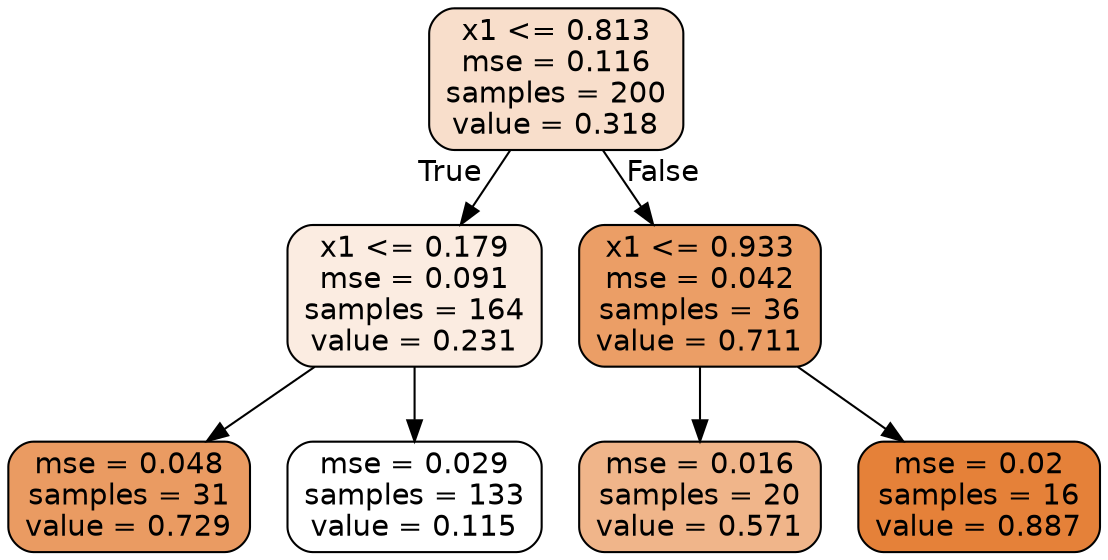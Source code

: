 digraph Tree {
node [shape=box, style="filled, rounded", color="black", fontname=helvetica] ;
edge [fontname=helvetica] ;
0 [label="x1 <= 0.813\nmse = 0.116\nsamples = 200\nvalue = 0.318", fillcolor="#f8decb"] ;
1 [label="x1 <= 0.179\nmse = 0.091\nsamples = 164\nvalue = 0.231", fillcolor="#fbece1"] ;
0 -> 1 [labeldistance=2.5, labelangle=45, headlabel="True"] ;
2 [label="mse = 0.048\nsamples = 31\nvalue = 0.729", fillcolor="#ea9b62"] ;
1 -> 2 ;
3 [label="mse = 0.029\nsamples = 133\nvalue = 0.115", fillcolor="#ffffff"] ;
1 -> 3 ;
4 [label="x1 <= 0.933\nmse = 0.042\nsamples = 36\nvalue = 0.711", fillcolor="#eb9e66"] ;
0 -> 4 [labeldistance=2.5, labelangle=-45, headlabel="False"] ;
5 [label="mse = 0.016\nsamples = 20\nvalue = 0.571", fillcolor="#f0b58a"] ;
4 -> 5 ;
6 [label="mse = 0.02\nsamples = 16\nvalue = 0.887", fillcolor="#e58139"] ;
4 -> 6 ;
}